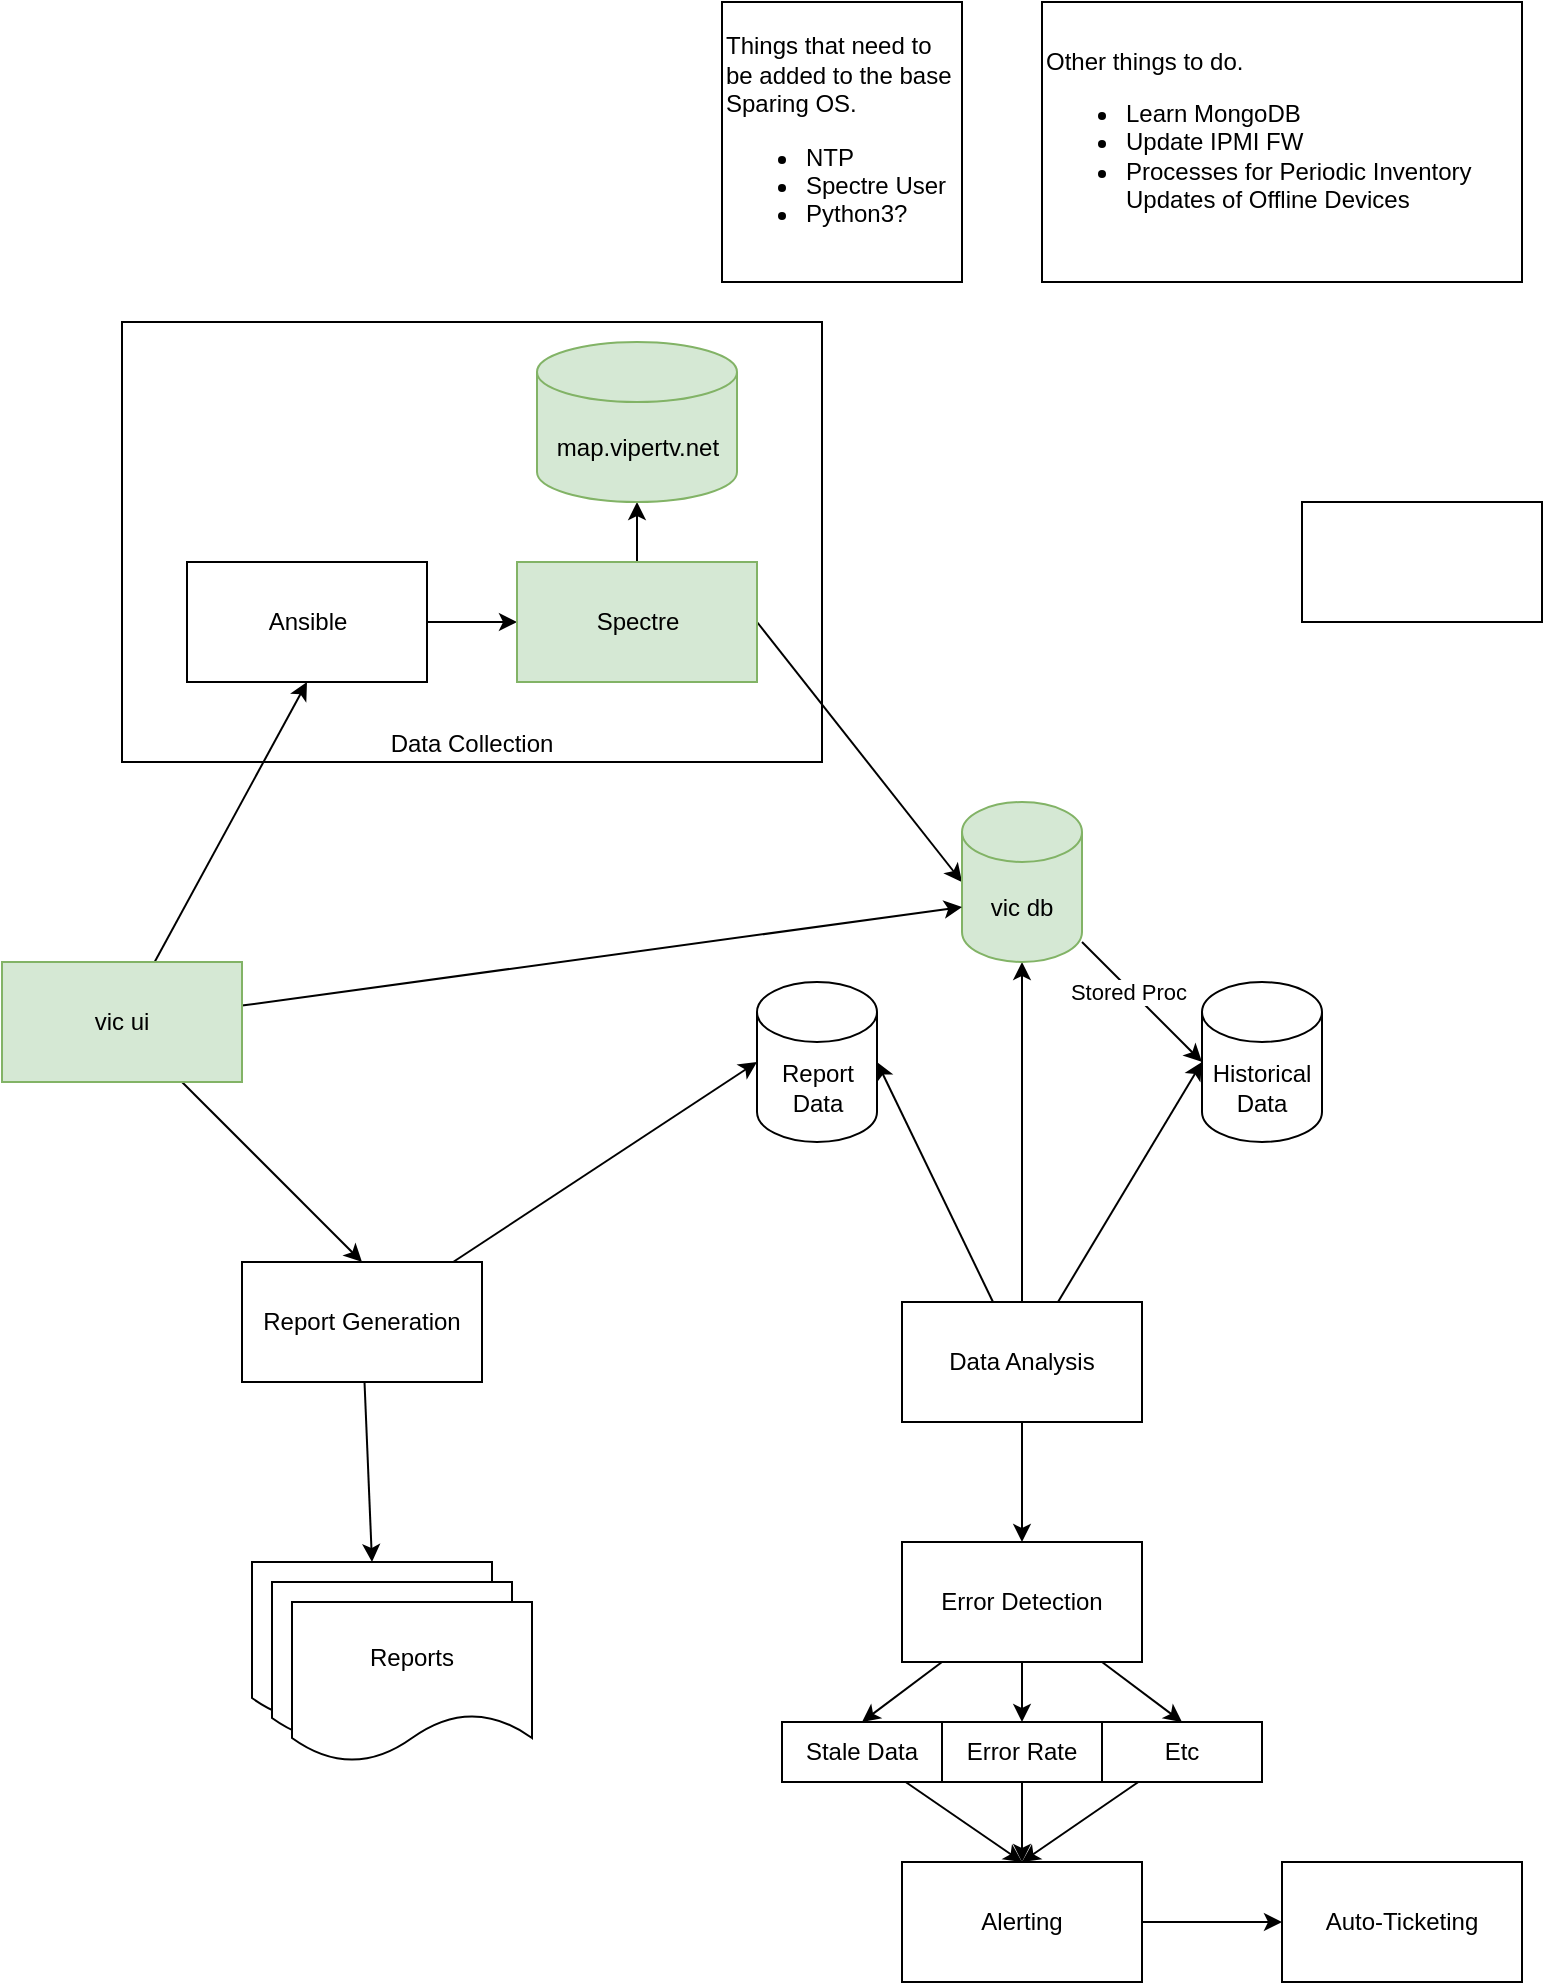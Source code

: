 <mxfile version="16.5.5" type="github" pages="2">
  <diagram id="iNa6gwHDbmFlnGHxlJda" name="Page-1">
    <mxGraphModel dx="1527" dy="988" grid="1" gridSize="10" guides="1" tooltips="1" connect="1" arrows="1" fold="1" page="1" pageScale="1" pageWidth="850" pageHeight="1100" math="0" shadow="0">
      <root>
        <mxCell id="0" />
        <mxCell id="1" parent="0" />
        <mxCell id="YTpRBcynnp5LrahA9CbU-48" value="&lt;br&gt;&lt;br&gt;&lt;br&gt;&lt;br&gt;&lt;br&gt;&lt;br&gt;&lt;br&gt;&lt;br&gt;&lt;br&gt;&lt;br&gt;&lt;br&gt;&lt;br&gt;&lt;br&gt;&lt;br&gt;Data Collection" style="rounded=0;whiteSpace=wrap;html=1;align=center;" vertex="1" parent="1">
          <mxGeometry x="100" y="180" width="350" height="220" as="geometry" />
        </mxCell>
        <mxCell id="HMwS3oWkcflXyOTSQmY--2" style="edgeStyle=none;rounded=0;orthogonalLoop=1;jettySize=auto;html=1;entryX=0;entryY=0.5;entryDx=0;entryDy=0;entryPerimeter=0;" edge="1" parent="1" source="YTpRBcynnp5LrahA9CbU-1" target="HMwS3oWkcflXyOTSQmY--1">
          <mxGeometry relative="1" as="geometry" />
        </mxCell>
        <mxCell id="HMwS3oWkcflXyOTSQmY--8" style="edgeStyle=none;rounded=0;orthogonalLoop=1;jettySize=auto;html=1;entryX=0.5;entryY=0;entryDx=0;entryDy=0;" edge="1" parent="1" source="YTpRBcynnp5LrahA9CbU-1" target="HMwS3oWkcflXyOTSQmY--3">
          <mxGeometry relative="1" as="geometry" />
        </mxCell>
        <mxCell id="YTpRBcynnp5LrahA9CbU-1" value="Report Generation" style="rounded=0;whiteSpace=wrap;html=1;" vertex="1" parent="1">
          <mxGeometry x="160" y="650" width="120" height="60" as="geometry" />
        </mxCell>
        <mxCell id="YTpRBcynnp5LrahA9CbU-15" style="edgeStyle=none;rounded=0;orthogonalLoop=1;jettySize=auto;html=1;entryX=0.5;entryY=0;entryDx=0;entryDy=0;" edge="1" parent="1" source="YTpRBcynnp5LrahA9CbU-4" target="YTpRBcynnp5LrahA9CbU-5">
          <mxGeometry relative="1" as="geometry" />
        </mxCell>
        <mxCell id="YTpRBcynnp5LrahA9CbU-31" style="edgeStyle=none;rounded=0;orthogonalLoop=1;jettySize=auto;html=1;entryX=1;entryY=0.5;entryDx=0;entryDy=0;entryPerimeter=0;" edge="1" parent="1" source="YTpRBcynnp5LrahA9CbU-4" target="HMwS3oWkcflXyOTSQmY--1">
          <mxGeometry relative="1" as="geometry">
            <mxPoint x="370" y="690" as="targetPoint" />
          </mxGeometry>
        </mxCell>
        <mxCell id="YTpRBcynnp5LrahA9CbU-47" style="edgeStyle=none;rounded=0;orthogonalLoop=1;jettySize=auto;html=1;entryX=0.5;entryY=1;entryDx=0;entryDy=0;entryPerimeter=0;" edge="1" parent="1" source="YTpRBcynnp5LrahA9CbU-4" target="YTpRBcynnp5LrahA9CbU-38">
          <mxGeometry relative="1" as="geometry" />
        </mxCell>
        <mxCell id="YTpRBcynnp5LrahA9CbU-52" style="edgeStyle=none;rounded=0;orthogonalLoop=1;jettySize=auto;html=1;entryX=0;entryY=0.5;entryDx=0;entryDy=0;entryPerimeter=0;" edge="1" parent="1" source="YTpRBcynnp5LrahA9CbU-4" target="YTpRBcynnp5LrahA9CbU-39">
          <mxGeometry relative="1" as="geometry" />
        </mxCell>
        <mxCell id="YTpRBcynnp5LrahA9CbU-4" value="Data Analysis" style="rounded=0;whiteSpace=wrap;html=1;" vertex="1" parent="1">
          <mxGeometry x="490" y="670" width="120" height="60" as="geometry" />
        </mxCell>
        <mxCell id="YTpRBcynnp5LrahA9CbU-13" style="edgeStyle=none;rounded=0;orthogonalLoop=1;jettySize=auto;html=1;entryX=0.5;entryY=0;entryDx=0;entryDy=0;" edge="1" parent="1" source="YTpRBcynnp5LrahA9CbU-5" target="YTpRBcynnp5LrahA9CbU-10">
          <mxGeometry relative="1" as="geometry" />
        </mxCell>
        <mxCell id="YTpRBcynnp5LrahA9CbU-14" style="edgeStyle=none;rounded=0;orthogonalLoop=1;jettySize=auto;html=1;entryX=0.5;entryY=0;entryDx=0;entryDy=0;" edge="1" parent="1" source="YTpRBcynnp5LrahA9CbU-5" target="YTpRBcynnp5LrahA9CbU-9">
          <mxGeometry relative="1" as="geometry" />
        </mxCell>
        <mxCell id="YTpRBcynnp5LrahA9CbU-24" style="edgeStyle=none;rounded=0;orthogonalLoop=1;jettySize=auto;html=1;exitX=1;exitY=0.5;exitDx=0;exitDy=0;entryX=0;entryY=0.5;entryDx=0;entryDy=0;" edge="1" parent="1" source="YTpRBcynnp5LrahA9CbU-18" target="YTpRBcynnp5LrahA9CbU-23">
          <mxGeometry relative="1" as="geometry" />
        </mxCell>
        <mxCell id="HMwS3oWkcflXyOTSQmY--13" style="edgeStyle=none;rounded=0;orthogonalLoop=1;jettySize=auto;html=1;entryX=0.5;entryY=0;entryDx=0;entryDy=0;" edge="1" parent="1" source="YTpRBcynnp5LrahA9CbU-5" target="HMwS3oWkcflXyOTSQmY--10">
          <mxGeometry relative="1" as="geometry" />
        </mxCell>
        <mxCell id="YTpRBcynnp5LrahA9CbU-5" value="Error Detection" style="rounded=0;whiteSpace=wrap;html=1;" vertex="1" parent="1">
          <mxGeometry x="490" y="790" width="120" height="60" as="geometry" />
        </mxCell>
        <mxCell id="YTpRBcynnp5LrahA9CbU-6" value="" style="rounded=0;whiteSpace=wrap;html=1;" vertex="1" parent="1">
          <mxGeometry x="690" y="270" width="120" height="60" as="geometry" />
        </mxCell>
        <mxCell id="YTpRBcynnp5LrahA9CbU-26" style="edgeStyle=none;rounded=0;orthogonalLoop=1;jettySize=auto;html=1;entryX=0;entryY=0.5;entryDx=0;entryDy=0;exitX=1;exitY=0.5;exitDx=0;exitDy=0;entryPerimeter=0;" edge="1" parent="1" source="YTpRBcynnp5LrahA9CbU-27" target="YTpRBcynnp5LrahA9CbU-38">
          <mxGeometry relative="1" as="geometry" />
        </mxCell>
        <mxCell id="YTpRBcynnp5LrahA9CbU-19" style="edgeStyle=none;rounded=0;orthogonalLoop=1;jettySize=auto;html=1;entryX=0.5;entryY=0;entryDx=0;entryDy=0;" edge="1" parent="1" source="YTpRBcynnp5LrahA9CbU-9" target="YTpRBcynnp5LrahA9CbU-18">
          <mxGeometry relative="1" as="geometry" />
        </mxCell>
        <mxCell id="YTpRBcynnp5LrahA9CbU-9" value="Stale Data" style="rounded=0;whiteSpace=wrap;html=1;" vertex="1" parent="1">
          <mxGeometry x="430" y="880" width="80" height="30" as="geometry" />
        </mxCell>
        <mxCell id="YTpRBcynnp5LrahA9CbU-20" style="edgeStyle=none;rounded=0;orthogonalLoop=1;jettySize=auto;html=1;entryX=0.5;entryY=0;entryDx=0;entryDy=0;" edge="1" parent="1" source="YTpRBcynnp5LrahA9CbU-10" target="YTpRBcynnp5LrahA9CbU-18">
          <mxGeometry relative="1" as="geometry">
            <mxPoint x="545" y="950" as="targetPoint" />
          </mxGeometry>
        </mxCell>
        <mxCell id="YTpRBcynnp5LrahA9CbU-10" value="Error Rate" style="rounded=0;whiteSpace=wrap;html=1;" vertex="1" parent="1">
          <mxGeometry x="510" y="880" width="80" height="30" as="geometry" />
        </mxCell>
        <mxCell id="YTpRBcynnp5LrahA9CbU-18" value="Alerting" style="rounded=0;whiteSpace=wrap;html=1;" vertex="1" parent="1">
          <mxGeometry x="490" y="950" width="120" height="60" as="geometry" />
        </mxCell>
        <mxCell id="YTpRBcynnp5LrahA9CbU-29" style="edgeStyle=none;rounded=0;orthogonalLoop=1;jettySize=auto;html=1;entryX=0;entryY=0.5;entryDx=0;entryDy=0;" edge="1" parent="1" source="YTpRBcynnp5LrahA9CbU-21" target="YTpRBcynnp5LrahA9CbU-27">
          <mxGeometry relative="1" as="geometry" />
        </mxCell>
        <mxCell id="YTpRBcynnp5LrahA9CbU-21" value="Ansible" style="rounded=0;whiteSpace=wrap;html=1;" vertex="1" parent="1">
          <mxGeometry x="132.5" y="300" width="120" height="60" as="geometry" />
        </mxCell>
        <mxCell id="YTpRBcynnp5LrahA9CbU-23" value="Auto-Ticketing" style="rounded=0;whiteSpace=wrap;html=1;" vertex="1" parent="1">
          <mxGeometry x="680" y="950" width="120" height="60" as="geometry" />
        </mxCell>
        <mxCell id="YTpRBcynnp5LrahA9CbU-50" style="edgeStyle=none;rounded=0;orthogonalLoop=1;jettySize=auto;html=1;entryX=0.5;entryY=1;entryDx=0;entryDy=0;entryPerimeter=0;" edge="1" parent="1" source="YTpRBcynnp5LrahA9CbU-27" target="YTpRBcynnp5LrahA9CbU-49">
          <mxGeometry relative="1" as="geometry" />
        </mxCell>
        <mxCell id="YTpRBcynnp5LrahA9CbU-27" value="Spectre" style="rounded=0;whiteSpace=wrap;html=1;fillColor=#d5e8d4;strokeColor=#82b366;" vertex="1" parent="1">
          <mxGeometry x="297.5" y="300" width="120" height="60" as="geometry" />
        </mxCell>
        <mxCell id="YTpRBcynnp5LrahA9CbU-36" value="&lt;div&gt;Things that need to be added to the base Sparing OS.&lt;/div&gt;&lt;ul&gt;&lt;li&gt;NTP&lt;/li&gt;&lt;li&gt;Spectre User&lt;/li&gt;&lt;li&gt;Python3?&lt;/li&gt;&lt;/ul&gt;" style="rounded=0;whiteSpace=wrap;html=1;align=left;" vertex="1" parent="1">
          <mxGeometry x="400" y="20" width="120" height="140" as="geometry" />
        </mxCell>
        <mxCell id="YTpRBcynnp5LrahA9CbU-37" value="Other things to do.&lt;br&gt;&lt;ul&gt;&lt;li&gt;Learn MongoDB&lt;/li&gt;&lt;li&gt;Update IPMI FW&lt;/li&gt;&lt;li&gt;Processes for Periodic Inventory Updates of Offline Devices&lt;/li&gt;&lt;/ul&gt;" style="rounded=0;whiteSpace=wrap;html=1;align=left;" vertex="1" parent="1">
          <mxGeometry x="560" y="20" width="240" height="140" as="geometry" />
        </mxCell>
        <mxCell id="YTpRBcynnp5LrahA9CbU-46" style="edgeStyle=none;rounded=0;orthogonalLoop=1;jettySize=auto;html=1;entryX=0;entryY=0.5;entryDx=0;entryDy=0;entryPerimeter=0;" edge="1" parent="1" source="YTpRBcynnp5LrahA9CbU-38" target="YTpRBcynnp5LrahA9CbU-39">
          <mxGeometry relative="1" as="geometry" />
        </mxCell>
        <mxCell id="YTpRBcynnp5LrahA9CbU-51" value="Stored Proc" style="edgeLabel;html=1;align=center;verticalAlign=middle;resizable=0;points=[];" vertex="1" connectable="0" parent="YTpRBcynnp5LrahA9CbU-46">
          <mxGeometry x="-0.215" y="-2" relative="1" as="geometry">
            <mxPoint as="offset" />
          </mxGeometry>
        </mxCell>
        <mxCell id="YTpRBcynnp5LrahA9CbU-38" value="vic db" style="shape=cylinder3;whiteSpace=wrap;html=1;boundedLbl=1;backgroundOutline=1;size=15;fillColor=#d5e8d4;strokeColor=#82b366;" vertex="1" parent="1">
          <mxGeometry x="520" y="420" width="60" height="80" as="geometry" />
        </mxCell>
        <mxCell id="YTpRBcynnp5LrahA9CbU-39" value="&lt;span&gt;Historical Data&lt;/span&gt;" style="shape=cylinder3;whiteSpace=wrap;html=1;boundedLbl=1;backgroundOutline=1;size=15;" vertex="1" parent="1">
          <mxGeometry x="640" y="510" width="60" height="80" as="geometry" />
        </mxCell>
        <mxCell id="YTpRBcynnp5LrahA9CbU-40" style="edgeStyle=none;rounded=0;orthogonalLoop=1;jettySize=auto;html=1;exitX=0.5;exitY=0;exitDx=0;exitDy=0;exitPerimeter=0;" edge="1" parent="1" source="YTpRBcynnp5LrahA9CbU-39" target="YTpRBcynnp5LrahA9CbU-39">
          <mxGeometry relative="1" as="geometry" />
        </mxCell>
        <mxCell id="YTpRBcynnp5LrahA9CbU-43" style="edgeStyle=none;rounded=0;orthogonalLoop=1;jettySize=auto;html=1;entryX=0;entryY=0;entryDx=0;entryDy=52.5;entryPerimeter=0;" edge="1" parent="1" source="YTpRBcynnp5LrahA9CbU-42" target="YTpRBcynnp5LrahA9CbU-38">
          <mxGeometry relative="1" as="geometry" />
        </mxCell>
        <mxCell id="YTpRBcynnp5LrahA9CbU-44" style="edgeStyle=none;rounded=0;orthogonalLoop=1;jettySize=auto;html=1;entryX=0.5;entryY=1;entryDx=0;entryDy=0;" edge="1" parent="1" source="YTpRBcynnp5LrahA9CbU-42" target="YTpRBcynnp5LrahA9CbU-21">
          <mxGeometry relative="1" as="geometry" />
        </mxCell>
        <mxCell id="YTpRBcynnp5LrahA9CbU-45" style="edgeStyle=none;rounded=0;orthogonalLoop=1;jettySize=auto;html=1;entryX=0.5;entryY=0;entryDx=0;entryDy=0;" edge="1" parent="1" source="YTpRBcynnp5LrahA9CbU-42" target="YTpRBcynnp5LrahA9CbU-1">
          <mxGeometry relative="1" as="geometry" />
        </mxCell>
        <mxCell id="YTpRBcynnp5LrahA9CbU-42" value="vic ui" style="rounded=0;whiteSpace=wrap;html=1;fillColor=#d5e8d4;strokeColor=#82b366;" vertex="1" parent="1">
          <mxGeometry x="40" y="500" width="120" height="60" as="geometry" />
        </mxCell>
        <mxCell id="YTpRBcynnp5LrahA9CbU-49" value="map.vipertv.net" style="shape=cylinder3;whiteSpace=wrap;html=1;boundedLbl=1;backgroundOutline=1;size=15;fillColor=#d5e8d4;strokeColor=#82b366;" vertex="1" parent="1">
          <mxGeometry x="307.5" y="190" width="100" height="80" as="geometry" />
        </mxCell>
        <mxCell id="HMwS3oWkcflXyOTSQmY--1" value="Report Data" style="shape=cylinder3;whiteSpace=wrap;html=1;boundedLbl=1;backgroundOutline=1;size=15;" vertex="1" parent="1">
          <mxGeometry x="417.5" y="510" width="60" height="80" as="geometry" />
        </mxCell>
        <mxCell id="HMwS3oWkcflXyOTSQmY--6" value="" style="group" vertex="1" connectable="0" parent="1">
          <mxGeometry x="165" y="800" width="140" height="100" as="geometry" />
        </mxCell>
        <mxCell id="HMwS3oWkcflXyOTSQmY--3" value="" style="shape=document;whiteSpace=wrap;html=1;boundedLbl=1;" vertex="1" parent="HMwS3oWkcflXyOTSQmY--6">
          <mxGeometry width="120" height="80" as="geometry" />
        </mxCell>
        <mxCell id="HMwS3oWkcflXyOTSQmY--4" value="" style="shape=document;whiteSpace=wrap;html=1;boundedLbl=1;" vertex="1" parent="HMwS3oWkcflXyOTSQmY--6">
          <mxGeometry x="10" y="10" width="120" height="80" as="geometry" />
        </mxCell>
        <mxCell id="HMwS3oWkcflXyOTSQmY--5" value="Reports" style="shape=document;whiteSpace=wrap;html=1;boundedLbl=1;" vertex="1" parent="HMwS3oWkcflXyOTSQmY--6">
          <mxGeometry x="20" y="20" width="120" height="80" as="geometry" />
        </mxCell>
        <mxCell id="HMwS3oWkcflXyOTSQmY--11" style="edgeStyle=none;rounded=0;orthogonalLoop=1;jettySize=auto;html=1;entryX=0.5;entryY=0;entryDx=0;entryDy=0;" edge="1" parent="1" source="HMwS3oWkcflXyOTSQmY--10" target="YTpRBcynnp5LrahA9CbU-18">
          <mxGeometry relative="1" as="geometry" />
        </mxCell>
        <mxCell id="HMwS3oWkcflXyOTSQmY--10" value="Etc" style="rounded=0;whiteSpace=wrap;html=1;" vertex="1" parent="1">
          <mxGeometry x="590" y="880" width="80" height="30" as="geometry" />
        </mxCell>
      </root>
    </mxGraphModel>
  </diagram>
  <diagram id="oy0TSkVBTCcd7K_Q4QAu" name="Page-2">
    <mxGraphModel dx="1298" dy="840" grid="1" gridSize="10" guides="1" tooltips="1" connect="1" arrows="1" fold="1" page="1" pageScale="1" pageWidth="850" pageHeight="1100" math="0" shadow="0">
      <root>
        <mxCell id="VLt_9roAdXt-bkGlbZfn-0" />
        <mxCell id="VLt_9roAdXt-bkGlbZfn-1" parent="VLt_9roAdXt-bkGlbZfn-0" />
      </root>
    </mxGraphModel>
  </diagram>
</mxfile>
